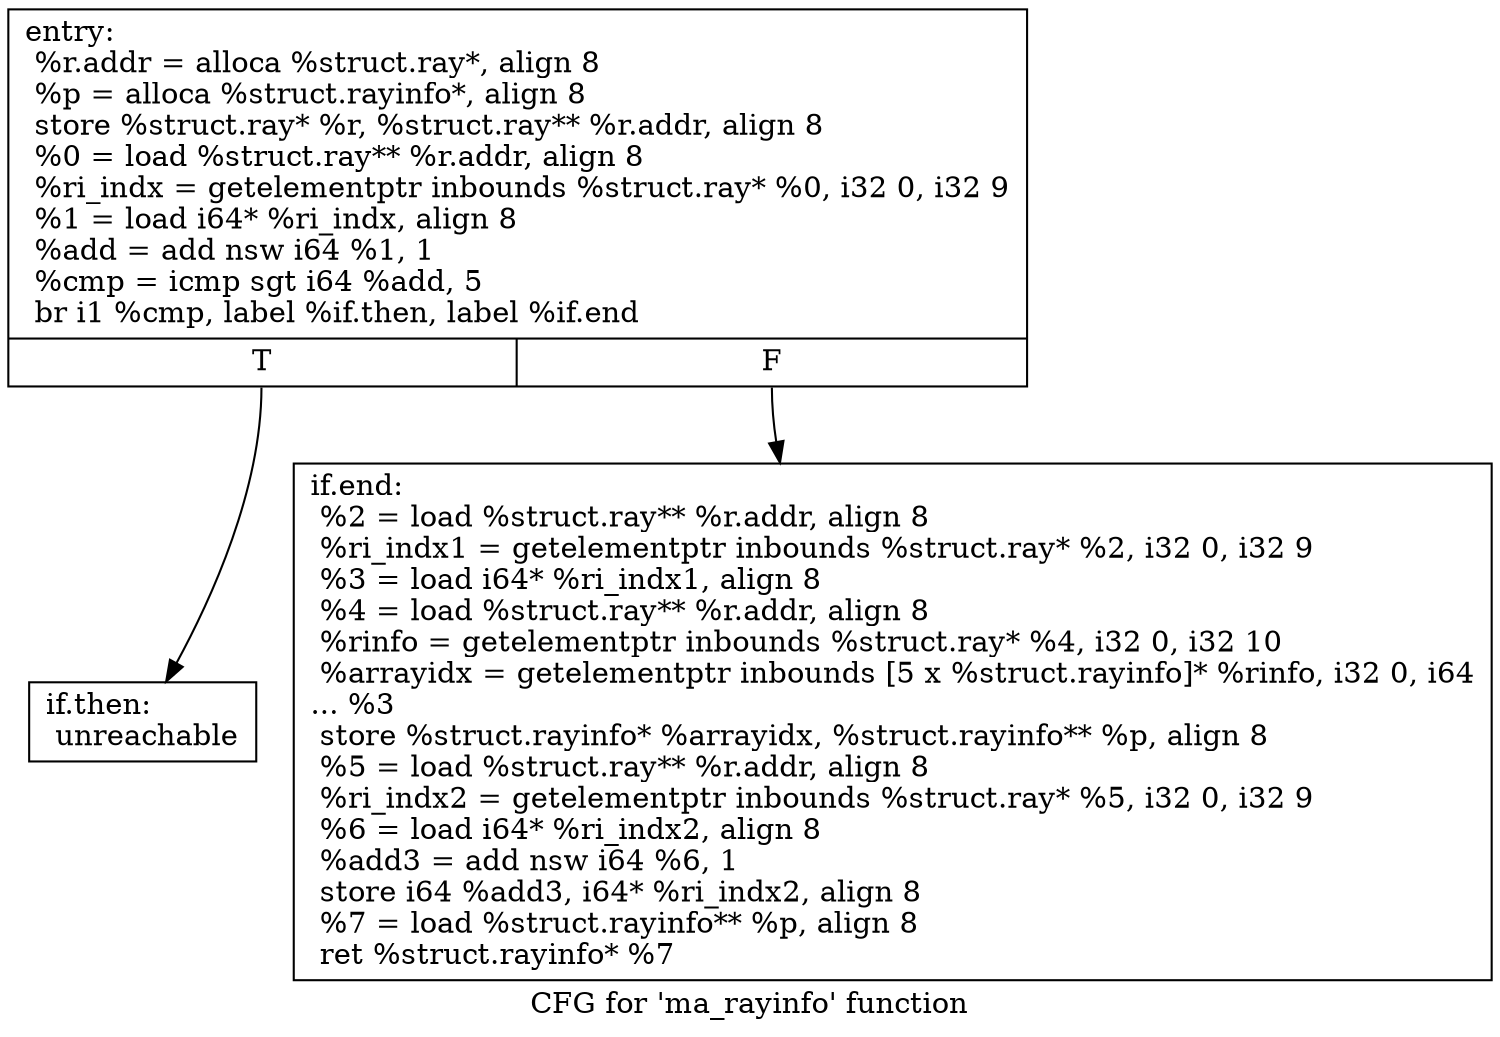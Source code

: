 digraph "CFG for 'ma_rayinfo' function" {
	label="CFG for 'ma_rayinfo' function";

	Node0x5f76150 [shape=record,label="{entry:\l  %r.addr = alloca %struct.ray*, align 8\l  %p = alloca %struct.rayinfo*, align 8\l  store %struct.ray* %r, %struct.ray** %r.addr, align 8\l  %0 = load %struct.ray** %r.addr, align 8\l  %ri_indx = getelementptr inbounds %struct.ray* %0, i32 0, i32 9\l  %1 = load i64* %ri_indx, align 8\l  %add = add nsw i64 %1, 1\l  %cmp = icmp sgt i64 %add, 5\l  br i1 %cmp, label %if.then, label %if.end\l|{<s0>T|<s1>F}}"];
	Node0x5f76150:s0 -> Node0x6016de0;
	Node0x5f76150:s1 -> Node0x6016e30;
	Node0x6016de0 [shape=record,label="{if.then:                                          \l  unreachable\l}"];
	Node0x6016e30 [shape=record,label="{if.end:                                           \l  %2 = load %struct.ray** %r.addr, align 8\l  %ri_indx1 = getelementptr inbounds %struct.ray* %2, i32 0, i32 9\l  %3 = load i64* %ri_indx1, align 8\l  %4 = load %struct.ray** %r.addr, align 8\l  %rinfo = getelementptr inbounds %struct.ray* %4, i32 0, i32 10\l  %arrayidx = getelementptr inbounds [5 x %struct.rayinfo]* %rinfo, i32 0, i64\l... %3\l  store %struct.rayinfo* %arrayidx, %struct.rayinfo** %p, align 8\l  %5 = load %struct.ray** %r.addr, align 8\l  %ri_indx2 = getelementptr inbounds %struct.ray* %5, i32 0, i32 9\l  %6 = load i64* %ri_indx2, align 8\l  %add3 = add nsw i64 %6, 1\l  store i64 %add3, i64* %ri_indx2, align 8\l  %7 = load %struct.rayinfo** %p, align 8\l  ret %struct.rayinfo* %7\l}"];
}
